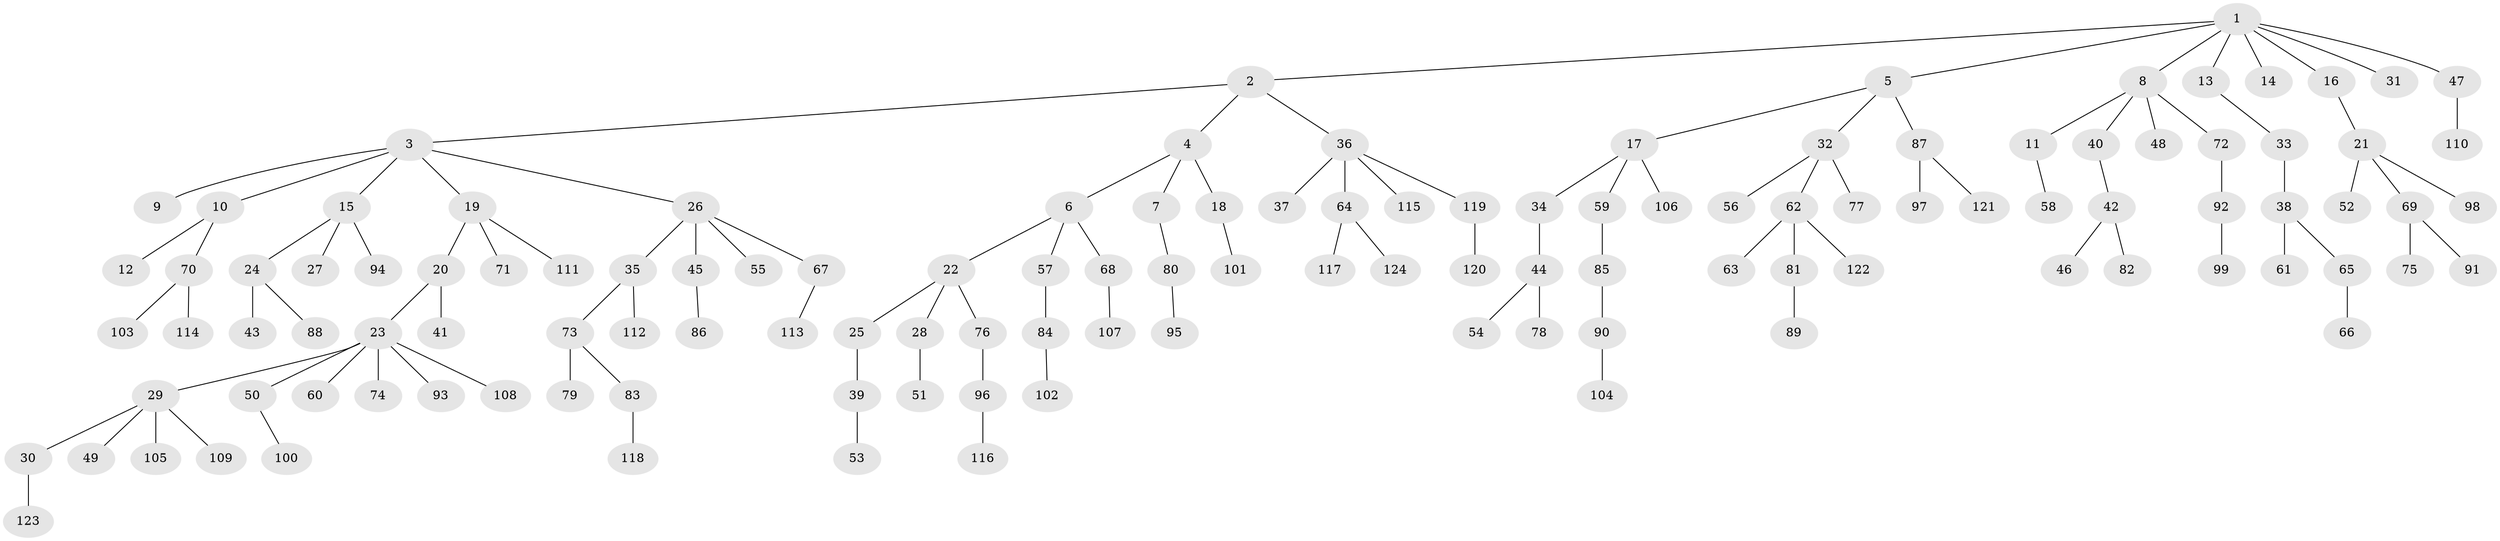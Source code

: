 // Generated by graph-tools (version 1.1) at 2025/26/03/09/25 03:26:27]
// undirected, 124 vertices, 123 edges
graph export_dot {
graph [start="1"]
  node [color=gray90,style=filled];
  1;
  2;
  3;
  4;
  5;
  6;
  7;
  8;
  9;
  10;
  11;
  12;
  13;
  14;
  15;
  16;
  17;
  18;
  19;
  20;
  21;
  22;
  23;
  24;
  25;
  26;
  27;
  28;
  29;
  30;
  31;
  32;
  33;
  34;
  35;
  36;
  37;
  38;
  39;
  40;
  41;
  42;
  43;
  44;
  45;
  46;
  47;
  48;
  49;
  50;
  51;
  52;
  53;
  54;
  55;
  56;
  57;
  58;
  59;
  60;
  61;
  62;
  63;
  64;
  65;
  66;
  67;
  68;
  69;
  70;
  71;
  72;
  73;
  74;
  75;
  76;
  77;
  78;
  79;
  80;
  81;
  82;
  83;
  84;
  85;
  86;
  87;
  88;
  89;
  90;
  91;
  92;
  93;
  94;
  95;
  96;
  97;
  98;
  99;
  100;
  101;
  102;
  103;
  104;
  105;
  106;
  107;
  108;
  109;
  110;
  111;
  112;
  113;
  114;
  115;
  116;
  117;
  118;
  119;
  120;
  121;
  122;
  123;
  124;
  1 -- 2;
  1 -- 5;
  1 -- 8;
  1 -- 13;
  1 -- 14;
  1 -- 16;
  1 -- 31;
  1 -- 47;
  2 -- 3;
  2 -- 4;
  2 -- 36;
  3 -- 9;
  3 -- 10;
  3 -- 15;
  3 -- 19;
  3 -- 26;
  4 -- 6;
  4 -- 7;
  4 -- 18;
  5 -- 17;
  5 -- 32;
  5 -- 87;
  6 -- 22;
  6 -- 57;
  6 -- 68;
  7 -- 80;
  8 -- 11;
  8 -- 40;
  8 -- 48;
  8 -- 72;
  10 -- 12;
  10 -- 70;
  11 -- 58;
  13 -- 33;
  15 -- 24;
  15 -- 27;
  15 -- 94;
  16 -- 21;
  17 -- 34;
  17 -- 59;
  17 -- 106;
  18 -- 101;
  19 -- 20;
  19 -- 71;
  19 -- 111;
  20 -- 23;
  20 -- 41;
  21 -- 52;
  21 -- 69;
  21 -- 98;
  22 -- 25;
  22 -- 28;
  22 -- 76;
  23 -- 29;
  23 -- 50;
  23 -- 60;
  23 -- 74;
  23 -- 93;
  23 -- 108;
  24 -- 43;
  24 -- 88;
  25 -- 39;
  26 -- 35;
  26 -- 45;
  26 -- 55;
  26 -- 67;
  28 -- 51;
  29 -- 30;
  29 -- 49;
  29 -- 105;
  29 -- 109;
  30 -- 123;
  32 -- 56;
  32 -- 62;
  32 -- 77;
  33 -- 38;
  34 -- 44;
  35 -- 73;
  35 -- 112;
  36 -- 37;
  36 -- 64;
  36 -- 115;
  36 -- 119;
  38 -- 61;
  38 -- 65;
  39 -- 53;
  40 -- 42;
  42 -- 46;
  42 -- 82;
  44 -- 54;
  44 -- 78;
  45 -- 86;
  47 -- 110;
  50 -- 100;
  57 -- 84;
  59 -- 85;
  62 -- 63;
  62 -- 81;
  62 -- 122;
  64 -- 117;
  64 -- 124;
  65 -- 66;
  67 -- 113;
  68 -- 107;
  69 -- 75;
  69 -- 91;
  70 -- 103;
  70 -- 114;
  72 -- 92;
  73 -- 79;
  73 -- 83;
  76 -- 96;
  80 -- 95;
  81 -- 89;
  83 -- 118;
  84 -- 102;
  85 -- 90;
  87 -- 97;
  87 -- 121;
  90 -- 104;
  92 -- 99;
  96 -- 116;
  119 -- 120;
}
